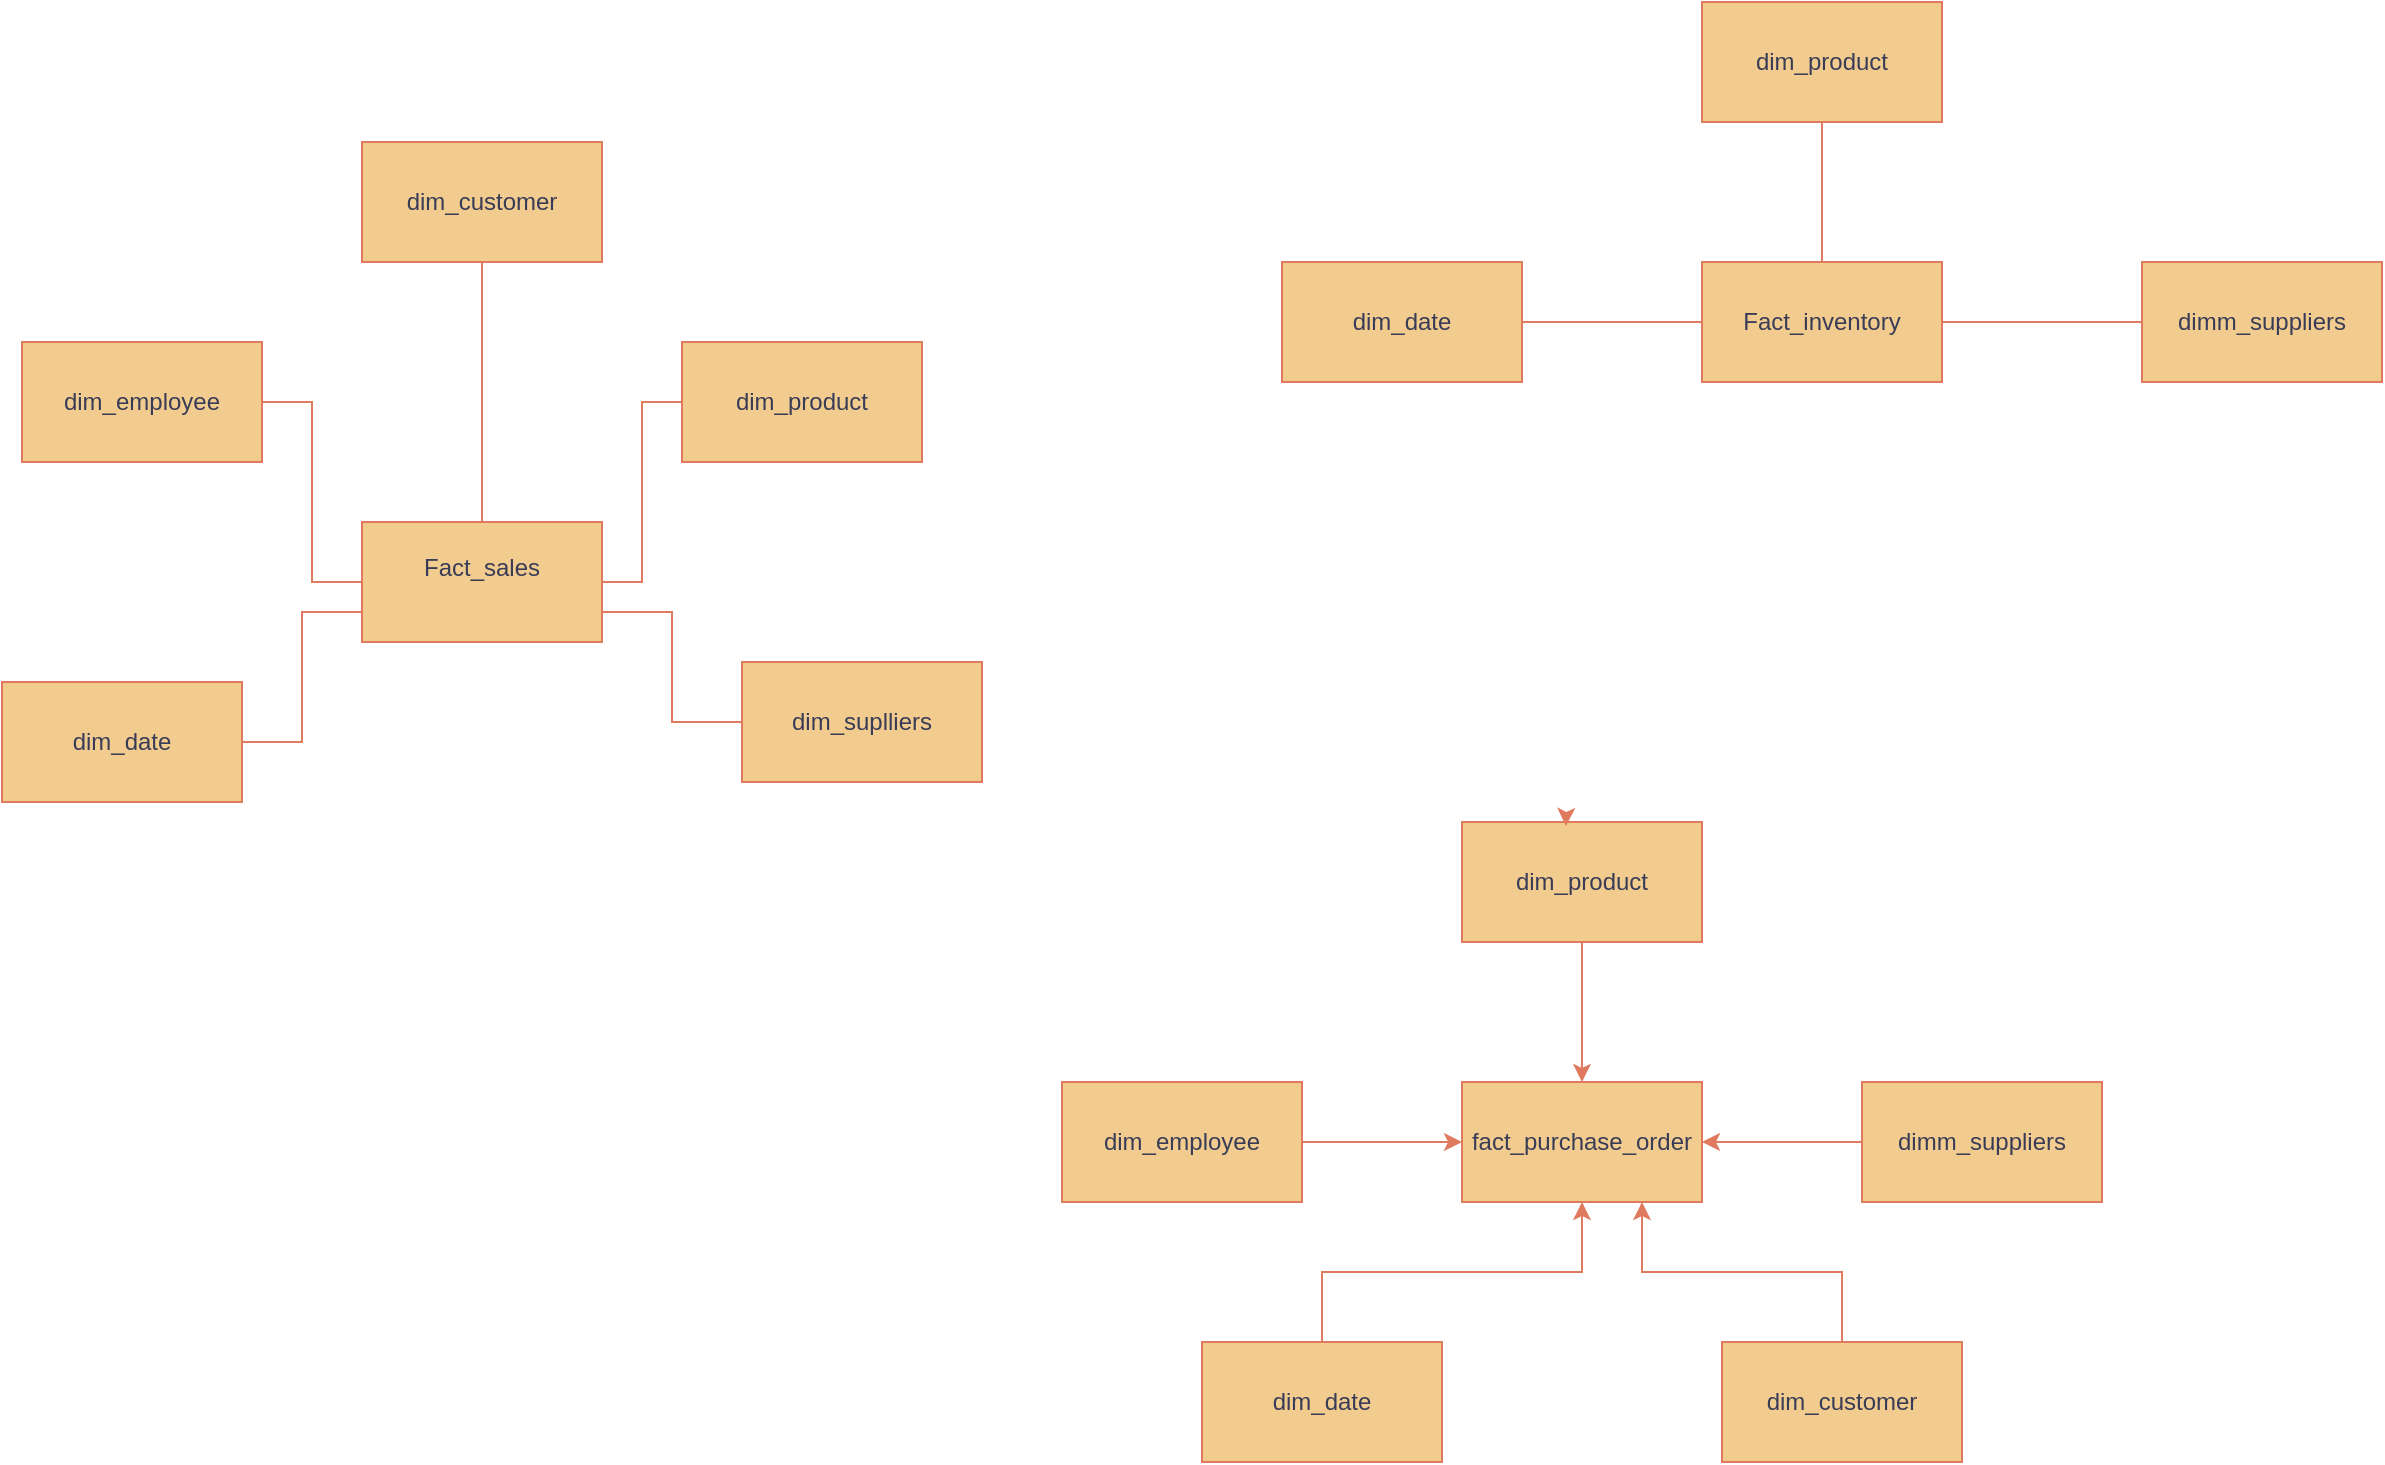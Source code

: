 <mxfile version="25.0.3">
  <diagram name="Trang-1" id="qSJsHm7JQV5slaFSP9At">
    <mxGraphModel dx="1434" dy="785" grid="1" gridSize="10" guides="1" tooltips="1" connect="1" arrows="1" fold="1" page="1" pageScale="1" pageWidth="827" pageHeight="1169" math="0" shadow="0">
      <root>
        <mxCell id="0" />
        <mxCell id="1" parent="0" />
        <mxCell id="9o4RHv9QJDKDC0NQb8If-1" value="Fact_sales&lt;div&gt;&lt;br&gt;&lt;/div&gt;" style="rounded=0;whiteSpace=wrap;html=1;labelBackgroundColor=none;fillColor=#F2CC8F;strokeColor=#E07A5F;fontColor=#393C56;" vertex="1" parent="1">
          <mxGeometry x="400" y="390" width="120" height="60" as="geometry" />
        </mxCell>
        <mxCell id="9o4RHv9QJDKDC0NQb8If-2" value="&lt;div&gt;Fact_inventory&lt;/div&gt;" style="rounded=0;whiteSpace=wrap;html=1;labelBackgroundColor=none;fillColor=#F2CC8F;strokeColor=#E07A5F;fontColor=#393C56;" vertex="1" parent="1">
          <mxGeometry x="1070" y="260" width="120" height="60" as="geometry" />
        </mxCell>
        <mxCell id="9o4RHv9QJDKDC0NQb8If-8" style="edgeStyle=orthogonalEdgeStyle;rounded=0;orthogonalLoop=1;jettySize=auto;html=1;entryX=0.5;entryY=0;entryDx=0;entryDy=0;endArrow=none;endFill=0;labelBackgroundColor=none;strokeColor=#E07A5F;fontColor=default;" edge="1" parent="1" source="9o4RHv9QJDKDC0NQb8If-3" target="9o4RHv9QJDKDC0NQb8If-1">
          <mxGeometry relative="1" as="geometry" />
        </mxCell>
        <mxCell id="9o4RHv9QJDKDC0NQb8If-3" value="dim_customer" style="rounded=0;whiteSpace=wrap;html=1;labelBackgroundColor=none;fillColor=#F2CC8F;strokeColor=#E07A5F;fontColor=#393C56;" vertex="1" parent="1">
          <mxGeometry x="400" y="200" width="120" height="60" as="geometry" />
        </mxCell>
        <mxCell id="9o4RHv9QJDKDC0NQb8If-12" style="edgeStyle=orthogonalEdgeStyle;rounded=0;orthogonalLoop=1;jettySize=auto;html=1;entryX=1;entryY=0.75;entryDx=0;entryDy=0;endArrow=none;endFill=0;labelBackgroundColor=none;strokeColor=#E07A5F;fontColor=default;" edge="1" parent="1" source="9o4RHv9QJDKDC0NQb8If-4" target="9o4RHv9QJDKDC0NQb8If-1">
          <mxGeometry relative="1" as="geometry" />
        </mxCell>
        <mxCell id="9o4RHv9QJDKDC0NQb8If-4" value="&lt;div&gt;dim_suplliers&lt;/div&gt;" style="rounded=0;whiteSpace=wrap;html=1;labelBackgroundColor=none;fillColor=#F2CC8F;strokeColor=#E07A5F;fontColor=#393C56;" vertex="1" parent="1">
          <mxGeometry x="590" y="460" width="120" height="60" as="geometry" />
        </mxCell>
        <mxCell id="9o4RHv9QJDKDC0NQb8If-11" style="edgeStyle=orthogonalEdgeStyle;rounded=0;orthogonalLoop=1;jettySize=auto;html=1;entryX=0;entryY=0.75;entryDx=0;entryDy=0;endArrow=none;endFill=0;labelBackgroundColor=none;strokeColor=#E07A5F;fontColor=default;" edge="1" parent="1" source="9o4RHv9QJDKDC0NQb8If-5" target="9o4RHv9QJDKDC0NQb8If-1">
          <mxGeometry relative="1" as="geometry" />
        </mxCell>
        <mxCell id="9o4RHv9QJDKDC0NQb8If-5" value="&lt;div&gt;dim_date&lt;/div&gt;" style="rounded=0;whiteSpace=wrap;html=1;labelBackgroundColor=none;fillColor=#F2CC8F;strokeColor=#E07A5F;fontColor=#393C56;" vertex="1" parent="1">
          <mxGeometry x="220" y="470" width="120" height="60" as="geometry" />
        </mxCell>
        <mxCell id="9o4RHv9QJDKDC0NQb8If-10" style="edgeStyle=orthogonalEdgeStyle;rounded=0;orthogonalLoop=1;jettySize=auto;html=1;entryX=1;entryY=0.5;entryDx=0;entryDy=0;endArrow=none;endFill=0;labelBackgroundColor=none;strokeColor=#E07A5F;fontColor=default;" edge="1" parent="1" source="9o4RHv9QJDKDC0NQb8If-6" target="9o4RHv9QJDKDC0NQb8If-1">
          <mxGeometry relative="1" as="geometry" />
        </mxCell>
        <mxCell id="9o4RHv9QJDKDC0NQb8If-6" value="&lt;div&gt;dim_product&lt;/div&gt;" style="rounded=0;whiteSpace=wrap;html=1;labelBackgroundColor=none;fillColor=#F2CC8F;strokeColor=#E07A5F;fontColor=#393C56;" vertex="1" parent="1">
          <mxGeometry x="560" y="300" width="120" height="60" as="geometry" />
        </mxCell>
        <mxCell id="9o4RHv9QJDKDC0NQb8If-9" style="edgeStyle=orthogonalEdgeStyle;rounded=0;orthogonalLoop=1;jettySize=auto;html=1;entryX=0;entryY=0.5;entryDx=0;entryDy=0;endArrow=none;endFill=0;labelBackgroundColor=none;strokeColor=#E07A5F;fontColor=default;" edge="1" parent="1" source="9o4RHv9QJDKDC0NQb8If-7" target="9o4RHv9QJDKDC0NQb8If-1">
          <mxGeometry relative="1" as="geometry" />
        </mxCell>
        <mxCell id="9o4RHv9QJDKDC0NQb8If-7" value="&lt;div&gt;dim_employee&lt;/div&gt;" style="rounded=0;whiteSpace=wrap;html=1;labelBackgroundColor=none;fillColor=#F2CC8F;strokeColor=#E07A5F;fontColor=#393C56;" vertex="1" parent="1">
          <mxGeometry x="230" y="300" width="120" height="60" as="geometry" />
        </mxCell>
        <mxCell id="9o4RHv9QJDKDC0NQb8If-19" style="edgeStyle=orthogonalEdgeStyle;rounded=0;orthogonalLoop=1;jettySize=auto;html=1;strokeColor=#E07A5F;fontColor=#393C56;fillColor=#F2CC8F;endArrow=none;endFill=0;" edge="1" parent="1" source="9o4RHv9QJDKDC0NQb8If-14" target="9o4RHv9QJDKDC0NQb8If-2">
          <mxGeometry relative="1" as="geometry" />
        </mxCell>
        <mxCell id="9o4RHv9QJDKDC0NQb8If-14" value="dim_product" style="rounded=0;whiteSpace=wrap;html=1;labelBackgroundColor=none;fillColor=#F2CC8F;strokeColor=#E07A5F;fontColor=#393C56;" vertex="1" parent="1">
          <mxGeometry x="1070" y="130" width="120" height="60" as="geometry" />
        </mxCell>
        <mxCell id="9o4RHv9QJDKDC0NQb8If-21" style="edgeStyle=orthogonalEdgeStyle;rounded=0;orthogonalLoop=1;jettySize=auto;html=1;entryX=0;entryY=0.5;entryDx=0;entryDy=0;strokeColor=#E07A5F;fontColor=#393C56;fillColor=#F2CC8F;endArrow=none;endFill=0;" edge="1" parent="1" source="9o4RHv9QJDKDC0NQb8If-16" target="9o4RHv9QJDKDC0NQb8If-2">
          <mxGeometry relative="1" as="geometry" />
        </mxCell>
        <mxCell id="9o4RHv9QJDKDC0NQb8If-16" value="dim_date" style="rounded=0;whiteSpace=wrap;html=1;labelBackgroundColor=none;fillColor=#F2CC8F;strokeColor=#E07A5F;fontColor=#393C56;" vertex="1" parent="1">
          <mxGeometry x="860" y="260" width="120" height="60" as="geometry" />
        </mxCell>
        <mxCell id="9o4RHv9QJDKDC0NQb8If-20" style="edgeStyle=orthogonalEdgeStyle;rounded=0;orthogonalLoop=1;jettySize=auto;html=1;strokeColor=#E07A5F;fontColor=#393C56;fillColor=#F2CC8F;endArrow=none;endFill=0;" edge="1" parent="1" source="9o4RHv9QJDKDC0NQb8If-17" target="9o4RHv9QJDKDC0NQb8If-2">
          <mxGeometry relative="1" as="geometry" />
        </mxCell>
        <mxCell id="9o4RHv9QJDKDC0NQb8If-17" value="dimm_suppliers" style="rounded=0;whiteSpace=wrap;html=1;labelBackgroundColor=none;fillColor=#F2CC8F;strokeColor=#E07A5F;fontColor=#393C56;" vertex="1" parent="1">
          <mxGeometry x="1290" y="260" width="120" height="60" as="geometry" />
        </mxCell>
        <mxCell id="9o4RHv9QJDKDC0NQb8If-22" value="fact_purchase_order" style="rounded=0;whiteSpace=wrap;html=1;labelBackgroundColor=none;fillColor=#F2CC8F;strokeColor=#E07A5F;fontColor=#393C56;" vertex="1" parent="1">
          <mxGeometry x="950" y="670" width="120" height="60" as="geometry" />
        </mxCell>
        <mxCell id="9o4RHv9QJDKDC0NQb8If-30" style="edgeStyle=orthogonalEdgeStyle;rounded=0;orthogonalLoop=1;jettySize=auto;html=1;strokeColor=#E07A5F;fontColor=#393C56;fillColor=#F2CC8F;" edge="1" parent="1" source="9o4RHv9QJDKDC0NQb8If-23" target="9o4RHv9QJDKDC0NQb8If-22">
          <mxGeometry relative="1" as="geometry" />
        </mxCell>
        <mxCell id="9o4RHv9QJDKDC0NQb8If-23" value="dimm_suppliers" style="rounded=0;whiteSpace=wrap;html=1;labelBackgroundColor=none;fillColor=#F2CC8F;strokeColor=#E07A5F;fontColor=#393C56;" vertex="1" parent="1">
          <mxGeometry x="1150" y="670" width="120" height="60" as="geometry" />
        </mxCell>
        <mxCell id="9o4RHv9QJDKDC0NQb8If-31" style="edgeStyle=orthogonalEdgeStyle;rounded=0;orthogonalLoop=1;jettySize=auto;html=1;exitX=0.5;exitY=0;exitDx=0;exitDy=0;entryX=0.5;entryY=1;entryDx=0;entryDy=0;strokeColor=#E07A5F;fontColor=#393C56;fillColor=#F2CC8F;" edge="1" parent="1" source="9o4RHv9QJDKDC0NQb8If-24" target="9o4RHv9QJDKDC0NQb8If-22">
          <mxGeometry relative="1" as="geometry" />
        </mxCell>
        <mxCell id="9o4RHv9QJDKDC0NQb8If-24" value="dim_date" style="rounded=0;whiteSpace=wrap;html=1;labelBackgroundColor=none;fillColor=#F2CC8F;strokeColor=#E07A5F;fontColor=#393C56;" vertex="1" parent="1">
          <mxGeometry x="820" y="800" width="120" height="60" as="geometry" />
        </mxCell>
        <mxCell id="9o4RHv9QJDKDC0NQb8If-28" style="edgeStyle=orthogonalEdgeStyle;rounded=0;orthogonalLoop=1;jettySize=auto;html=1;entryX=0.5;entryY=0;entryDx=0;entryDy=0;strokeColor=#E07A5F;fontColor=#393C56;fillColor=#F2CC8F;" edge="1" parent="1" source="9o4RHv9QJDKDC0NQb8If-25" target="9o4RHv9QJDKDC0NQb8If-22">
          <mxGeometry relative="1" as="geometry" />
        </mxCell>
        <mxCell id="9o4RHv9QJDKDC0NQb8If-25" value="dim_product" style="rounded=0;whiteSpace=wrap;html=1;labelBackgroundColor=none;fillColor=#F2CC8F;strokeColor=#E07A5F;fontColor=#393C56;" vertex="1" parent="1">
          <mxGeometry x="950" y="540" width="120" height="60" as="geometry" />
        </mxCell>
        <mxCell id="9o4RHv9QJDKDC0NQb8If-29" style="edgeStyle=orthogonalEdgeStyle;rounded=0;orthogonalLoop=1;jettySize=auto;html=1;entryX=0;entryY=0.5;entryDx=0;entryDy=0;strokeColor=#E07A5F;fontColor=#393C56;fillColor=#F2CC8F;" edge="1" parent="1" source="9o4RHv9QJDKDC0NQb8If-26" target="9o4RHv9QJDKDC0NQb8If-22">
          <mxGeometry relative="1" as="geometry" />
        </mxCell>
        <mxCell id="9o4RHv9QJDKDC0NQb8If-26" value="dim_employee" style="rounded=0;whiteSpace=wrap;html=1;labelBackgroundColor=none;fillColor=#F2CC8F;strokeColor=#E07A5F;fontColor=#393C56;" vertex="1" parent="1">
          <mxGeometry x="750" y="670" width="120" height="60" as="geometry" />
        </mxCell>
        <mxCell id="9o4RHv9QJDKDC0NQb8If-32" style="edgeStyle=orthogonalEdgeStyle;rounded=0;orthogonalLoop=1;jettySize=auto;html=1;exitX=0.5;exitY=0;exitDx=0;exitDy=0;entryX=0.75;entryY=1;entryDx=0;entryDy=0;strokeColor=#E07A5F;fontColor=#393C56;fillColor=#F2CC8F;" edge="1" parent="1" source="9o4RHv9QJDKDC0NQb8If-27" target="9o4RHv9QJDKDC0NQb8If-22">
          <mxGeometry relative="1" as="geometry" />
        </mxCell>
        <mxCell id="9o4RHv9QJDKDC0NQb8If-27" value="dim_customer" style="rounded=0;whiteSpace=wrap;html=1;labelBackgroundColor=none;fillColor=#F2CC8F;strokeColor=#E07A5F;fontColor=#393C56;" vertex="1" parent="1">
          <mxGeometry x="1080" y="800" width="120" height="60" as="geometry" />
        </mxCell>
        <mxCell id="9o4RHv9QJDKDC0NQb8If-33" style="edgeStyle=orthogonalEdgeStyle;rounded=0;orthogonalLoop=1;jettySize=auto;html=1;exitX=0.25;exitY=0;exitDx=0;exitDy=0;entryX=0.433;entryY=0.033;entryDx=0;entryDy=0;entryPerimeter=0;strokeColor=#E07A5F;fontColor=#393C56;fillColor=#F2CC8F;" edge="1" parent="1" source="9o4RHv9QJDKDC0NQb8If-25" target="9o4RHv9QJDKDC0NQb8If-25">
          <mxGeometry relative="1" as="geometry" />
        </mxCell>
      </root>
    </mxGraphModel>
  </diagram>
</mxfile>
